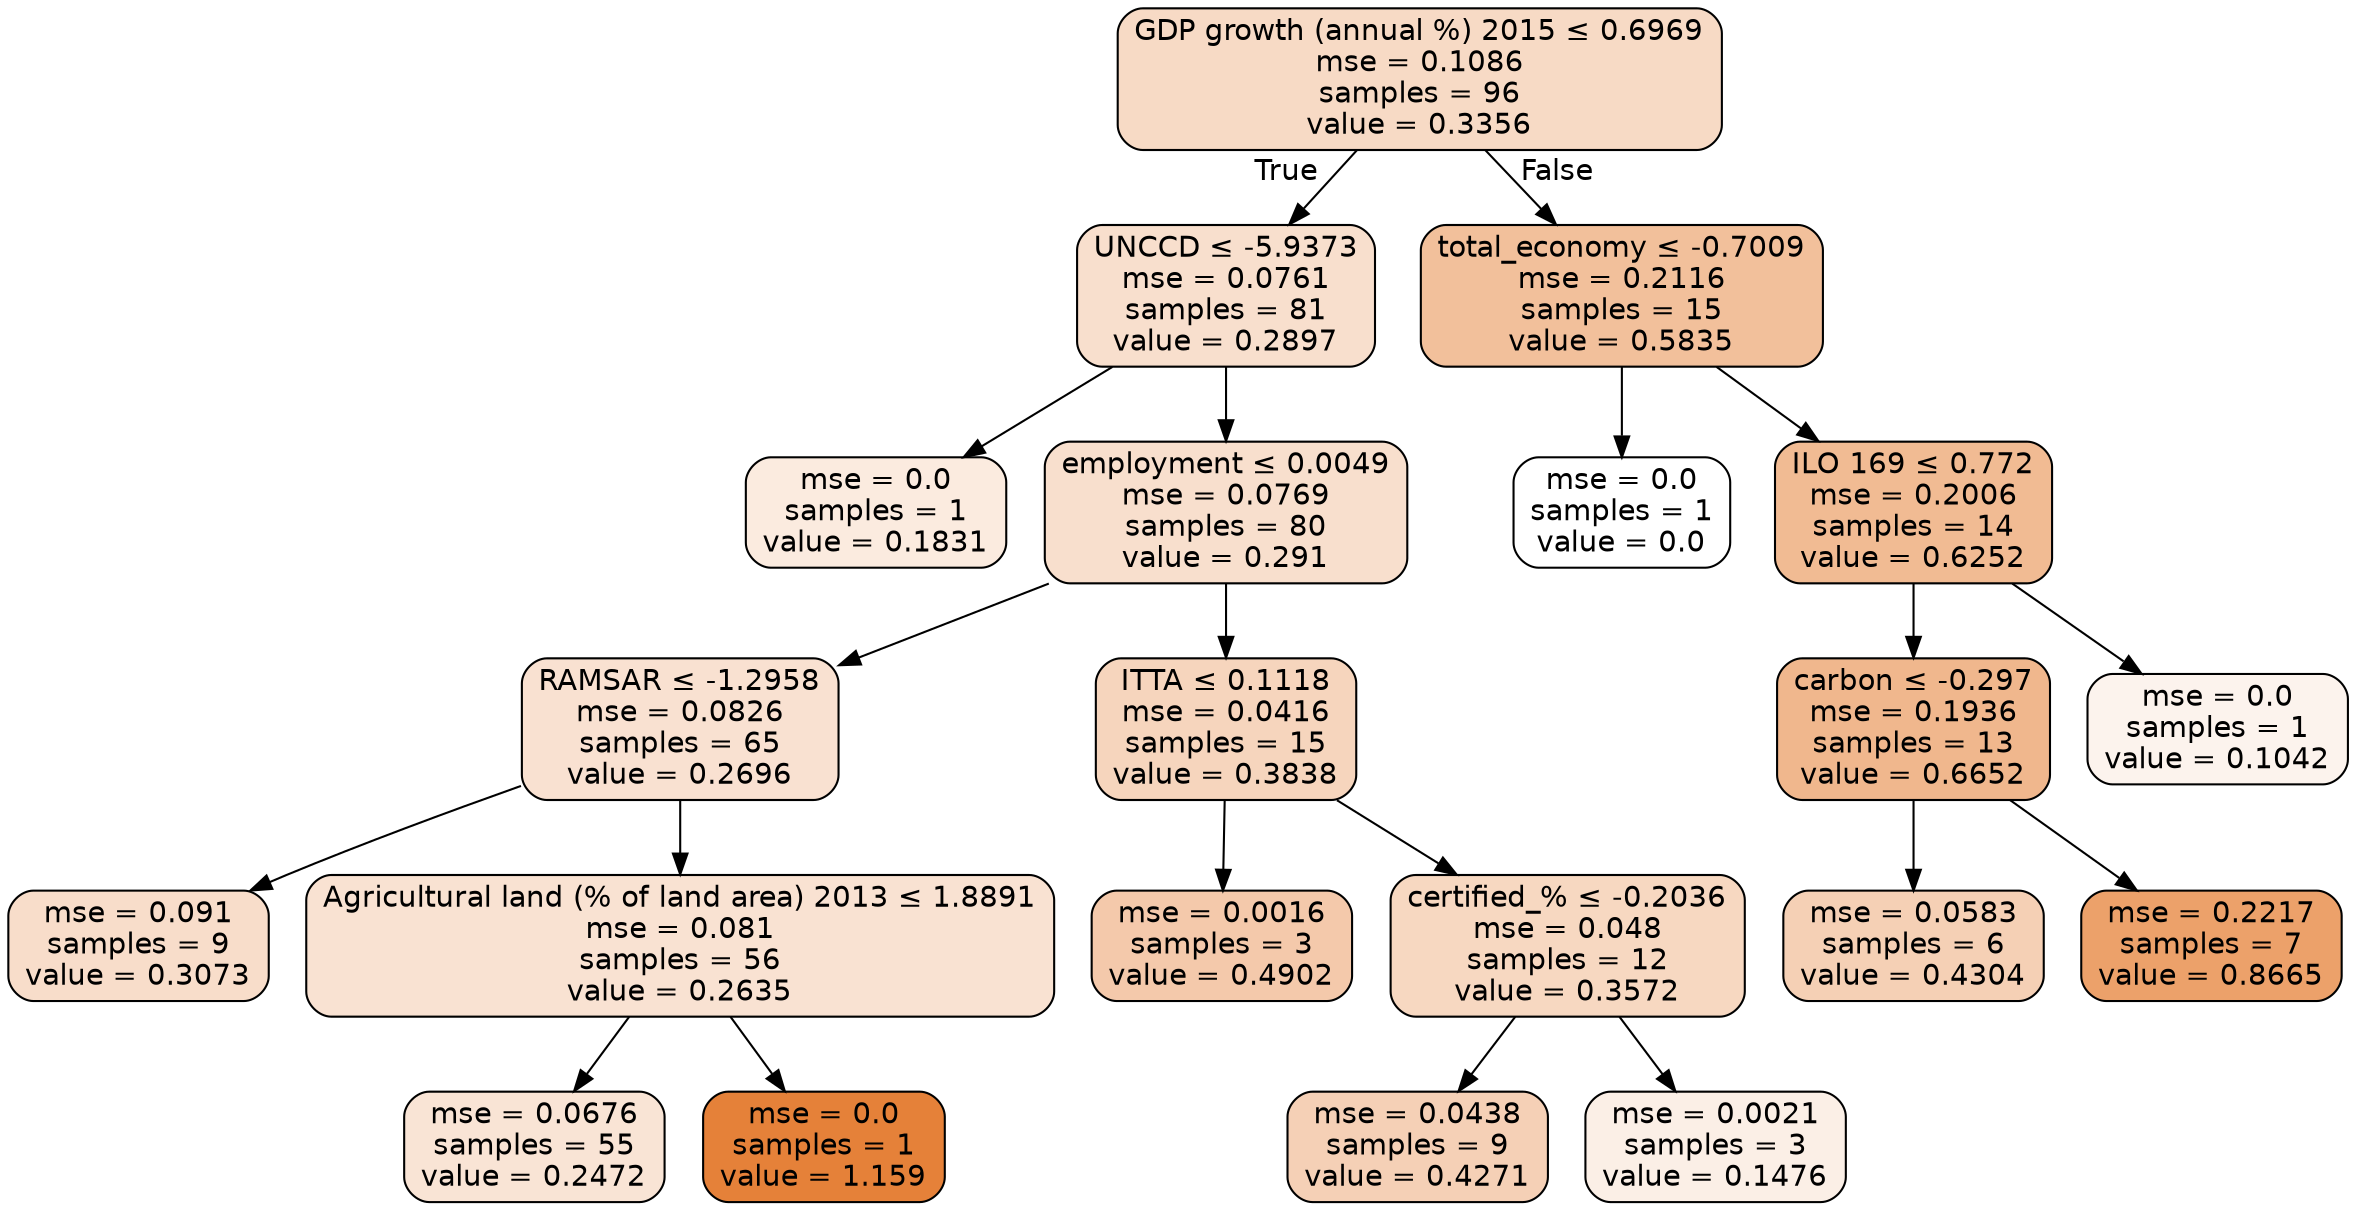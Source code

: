 digraph Tree {
node [shape=box, style="filled, rounded", color="black", fontname=helvetica] ;
edge [fontname=helvetica] ;
0 [label=<GDP growth (annual %) 2015 &le; 0.6969<br/>mse = 0.1086<br/>samples = 96<br/>value = 0.3356>, fillcolor="#e581394a"] ;
1 [label=<UNCCD &le; -5.9373<br/>mse = 0.0761<br/>samples = 81<br/>value = 0.2897>, fillcolor="#e5813940"] ;
0 -> 1 [labeldistance=2.5, labelangle=45, headlabel="True"] ;
2 [label=<mse = 0.0<br/>samples = 1<br/>value = 0.1831>, fillcolor="#e5813928"] ;
1 -> 2 ;
3 [label=<employment &le; 0.0049<br/>mse = 0.0769<br/>samples = 80<br/>value = 0.291>, fillcolor="#e5813940"] ;
1 -> 3 ;
4 [label=<RAMSAR &le; -1.2958<br/>mse = 0.0826<br/>samples = 65<br/>value = 0.2696>, fillcolor="#e581393b"] ;
3 -> 4 ;
5 [label=<mse = 0.091<br/>samples = 9<br/>value = 0.3073>, fillcolor="#e5813944"] ;
4 -> 5 ;
6 [label=<Agricultural land (% of land area) 2013 &le; 1.8891<br/>mse = 0.081<br/>samples = 56<br/>value = 0.2635>, fillcolor="#e581393a"] ;
4 -> 6 ;
7 [label=<mse = 0.0676<br/>samples = 55<br/>value = 0.2472>, fillcolor="#e5813936"] ;
6 -> 7 ;
8 [label=<mse = 0.0<br/>samples = 1<br/>value = 1.159>, fillcolor="#e58139ff"] ;
6 -> 8 ;
9 [label=<ITTA &le; 0.1118<br/>mse = 0.0416<br/>samples = 15<br/>value = 0.3838>, fillcolor="#e5813954"] ;
3 -> 9 ;
10 [label=<mse = 0.0016<br/>samples = 3<br/>value = 0.4902>, fillcolor="#e581396c"] ;
9 -> 10 ;
11 [label=<certified_% &le; -0.2036<br/>mse = 0.048<br/>samples = 12<br/>value = 0.3572>, fillcolor="#e581394f"] ;
9 -> 11 ;
12 [label=<mse = 0.0438<br/>samples = 9<br/>value = 0.4271>, fillcolor="#e581395e"] ;
11 -> 12 ;
13 [label=<mse = 0.0021<br/>samples = 3<br/>value = 0.1476>, fillcolor="#e5813920"] ;
11 -> 13 ;
14 [label=<total_economy &le; -0.7009<br/>mse = 0.2116<br/>samples = 15<br/>value = 0.5835>, fillcolor="#e5813980"] ;
0 -> 14 [labeldistance=2.5, labelangle=-45, headlabel="False"] ;
15 [label=<mse = 0.0<br/>samples = 1<br/>value = 0.0>, fillcolor="#e5813900"] ;
14 -> 15 ;
16 [label=<ILO 169 &le; 0.772<br/>mse = 0.2006<br/>samples = 14<br/>value = 0.6252>, fillcolor="#e581398a"] ;
14 -> 16 ;
17 [label=<carbon &le; -0.297<br/>mse = 0.1936<br/>samples = 13<br/>value = 0.6652>, fillcolor="#e5813992"] ;
16 -> 17 ;
18 [label=<mse = 0.0583<br/>samples = 6<br/>value = 0.4304>, fillcolor="#e581395f"] ;
17 -> 18 ;
19 [label=<mse = 0.2217<br/>samples = 7<br/>value = 0.8665>, fillcolor="#e58139bf"] ;
17 -> 19 ;
20 [label=<mse = 0.0<br/>samples = 1<br/>value = 0.1042>, fillcolor="#e5813917"] ;
16 -> 20 ;
}